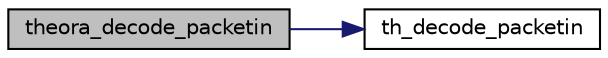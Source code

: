 digraph "theora_decode_packetin"
{
  edge [fontname="Helvetica",fontsize="10",labelfontname="Helvetica",labelfontsize="10"];
  node [fontname="Helvetica",fontsize="10",shape=record];
  rankdir="LR";
  Node1 [label="theora_decode_packetin",height=0.2,width=0.4,color="black", fillcolor="grey75", style="filled", fontcolor="black"];
  Node1 -> Node2 [color="midnightblue",fontsize="10",style="solid",fontname="Helvetica"];
  Node2 [label="th_decode_packetin",height=0.2,width=0.4,color="black", fillcolor="white", style="filled",URL="$group__decfuncs.html#ga31c814bf09b2232aff69c57ae20f04eb"];
}
